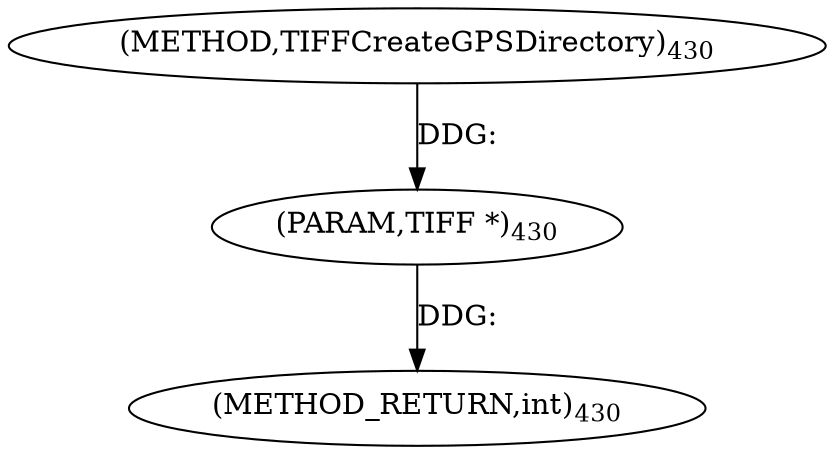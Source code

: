 digraph "TIFFCreateGPSDirectory" {  
"8790" [label = <(METHOD,TIFFCreateGPSDirectory)<SUB>430</SUB>> ]
"8792" [label = <(METHOD_RETURN,int)<SUB>430</SUB>> ]
"8791" [label = <(PARAM,TIFF *)<SUB>430</SUB>> ]
  "8791" -> "8792"  [ label = "DDG: "] 
  "8790" -> "8791"  [ label = "DDG: "] 
}
